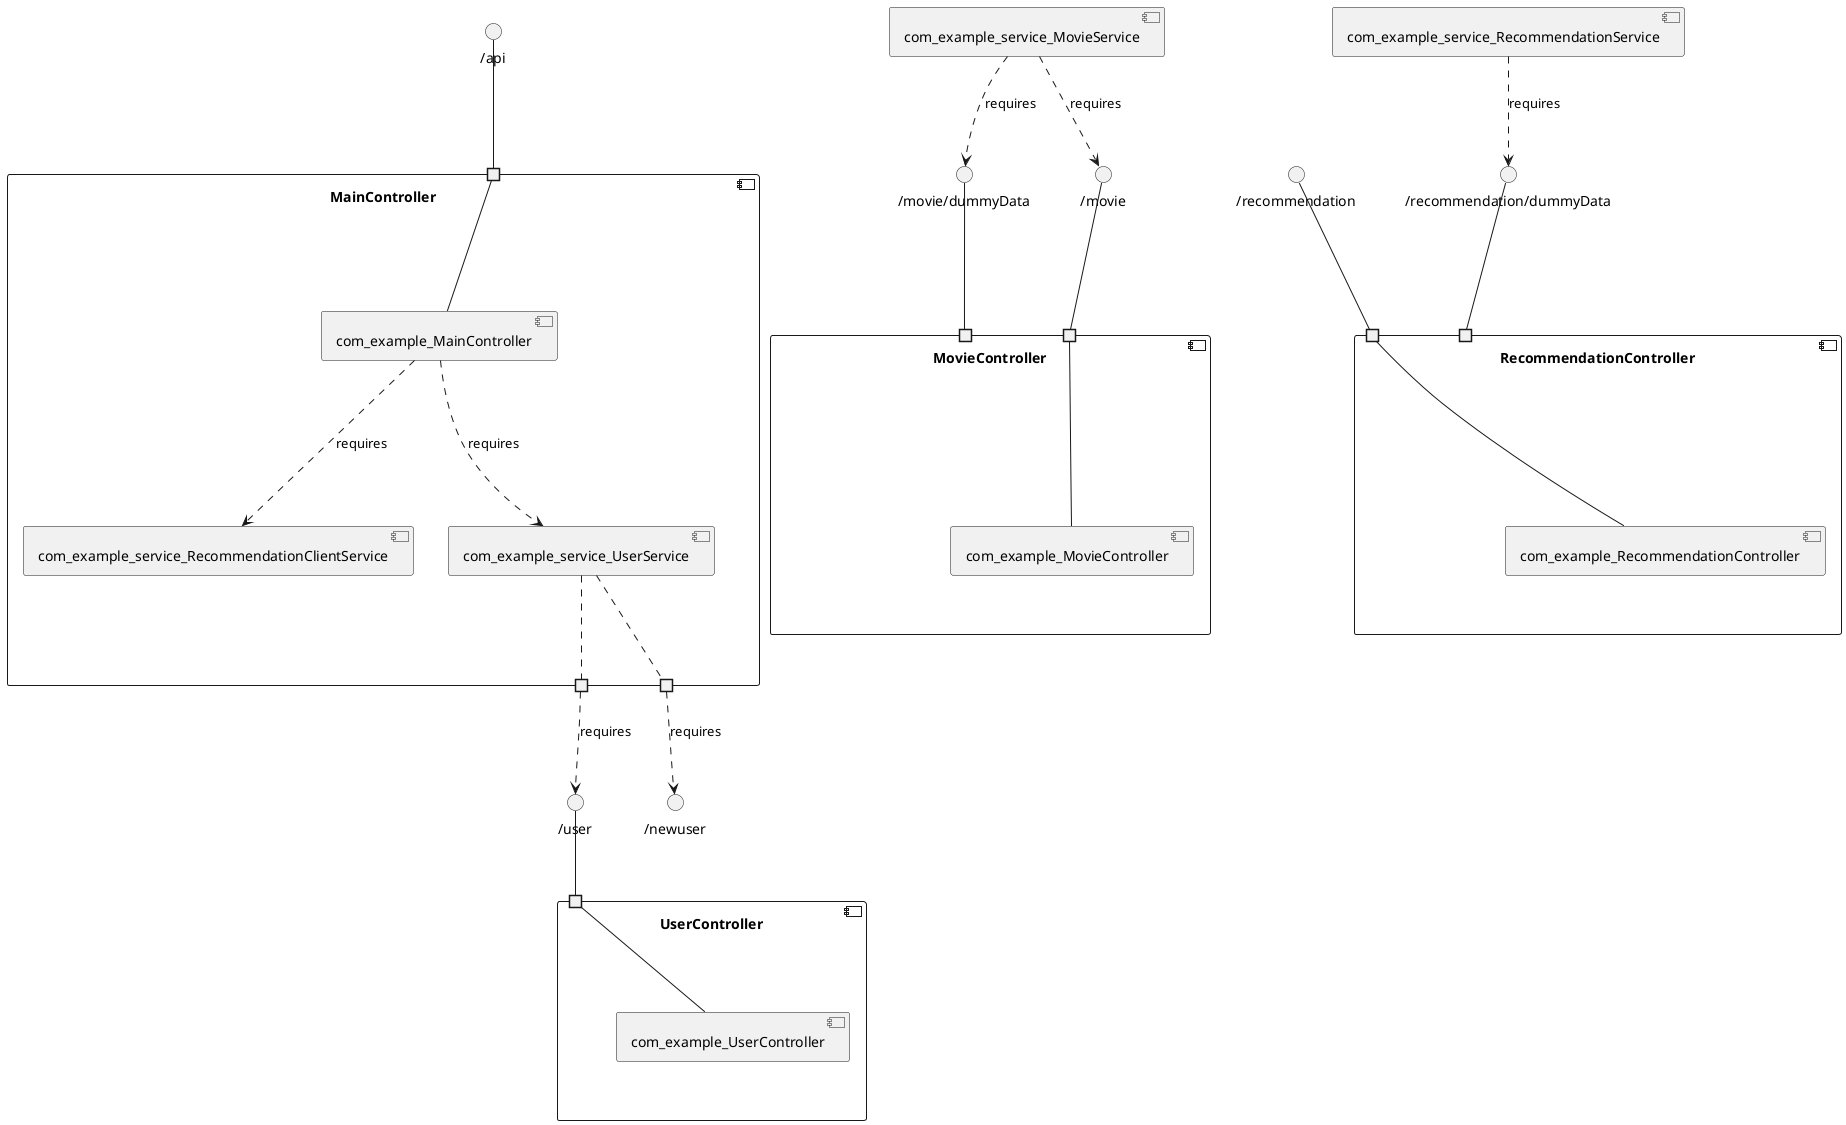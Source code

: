 @startuml
skinparam fixCircleLabelOverlapping true
component "MainController\n\n\n\n\n\n" {
[com_example_service_UserService]
[com_example_MainController]
[com_example_service_RecommendationClientService]
portin " " as MainController.requires._api
portout " " as MainController.provides._user
portout " " as MainController.provides._newuser
[com_example_MainController]..>[com_example_service_UserService] : requires
[com_example_MainController]..>[com_example_service_RecommendationClientService] : requires
"MainController.requires._api"--[com_example_MainController]
[com_example_service_UserService].."MainController.provides._user"
[com_example_service_UserService].."MainController.provides._newuser"
}
interface "/api" as interface._api
interface._api--"MainController.requires._api"
interface "/user" as interface._user
"MainController.provides._user"..>interface._user : requires
interface "/newuser" as interface._newuser
"MainController.provides._newuser"..>interface._newuser : requires
component "MovieController\n\n\n\n\n\n" {
[com_example_MovieController]
portin " " as MovieController.requires._movie_dummyData
portin " " as MovieController.requires._movie
"MovieController.requires._movie"--[com_example_MovieController]
}
interface "/movie/dummyData" as interface._movie_dummyData
interface._movie_dummyData--"MovieController.requires._movie_dummyData"
interface "/movie" as interface._movie
interface._movie--"MovieController.requires._movie"
component "RecommendationController\n\n\n\n\n\n" {
[com_example_RecommendationController]
portin " " as RecommendationController.requires._recommendation_dummyData
portin " " as RecommendationController.requires._recommendation
"RecommendationController.requires._recommendation"--[com_example_RecommendationController]
}
interface "/recommendation/dummyData" as interface._recommendation_dummyData
interface._recommendation_dummyData--"RecommendationController.requires._recommendation_dummyData"
interface "/recommendation" as interface._recommendation
interface._recommendation--"RecommendationController.requires._recommendation"
component "UserController\n\n\n\n\n\n" {
[com_example_UserController]
portin " " as UserController.requires._user
"UserController.requires._user"--[com_example_UserController]
}
interface "/user" as interface._user
interface._user--"UserController.requires._user"
interface "/movie" as interface._movie
[com_example_service_MovieService]..>interface._movie : requires
interface "/movie/dummyData" as interface._movie_dummyData
[com_example_service_MovieService]..>interface._movie_dummyData : requires
interface "/recommendation/dummyData" as interface._recommendation_dummyData
[com_example_service_RecommendationService]..>interface._recommendation_dummyData : requires

@enduml
